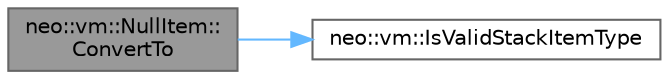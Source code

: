 digraph "neo::vm::NullItem::ConvertTo"
{
 // LATEX_PDF_SIZE
  bgcolor="transparent";
  edge [fontname=Helvetica,fontsize=10,labelfontname=Helvetica,labelfontsize=10];
  node [fontname=Helvetica,fontsize=10,shape=box,height=0.2,width=0.4];
  rankdir="LR";
  Node1 [id="Node000001",label="neo::vm::NullItem::\lConvertTo",height=0.2,width=0.4,color="gray40", fillcolor="grey60", style="filled", fontcolor="black",tooltip="Converts the stack item to the specified type."];
  Node1 -> Node2 [id="edge1_Node000001_Node000002",color="steelblue1",style="solid",tooltip=" "];
  Node2 [id="Node000002",label="neo::vm::IsValidStackItemType",height=0.2,width=0.4,color="grey40", fillcolor="white", style="filled",URL="$namespaceneo_1_1vm.html#aae65b5b040e46ad3033b30353902e6fe",tooltip="Checks if a stack item type is valid."];
}
